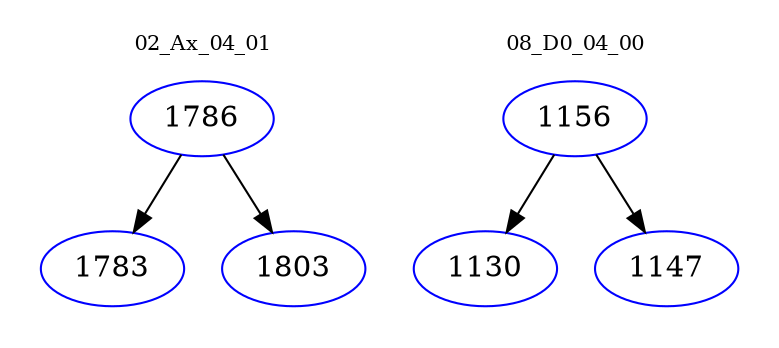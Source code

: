 digraph{
subgraph cluster_0 {
color = white
label = "02_Ax_04_01";
fontsize=10;
T0_1786 [label="1786", color="blue"]
T0_1786 -> T0_1783 [color="black"]
T0_1783 [label="1783", color="blue"]
T0_1786 -> T0_1803 [color="black"]
T0_1803 [label="1803", color="blue"]
}
subgraph cluster_1 {
color = white
label = "08_D0_04_00";
fontsize=10;
T1_1156 [label="1156", color="blue"]
T1_1156 -> T1_1130 [color="black"]
T1_1130 [label="1130", color="blue"]
T1_1156 -> T1_1147 [color="black"]
T1_1147 [label="1147", color="blue"]
}
}
